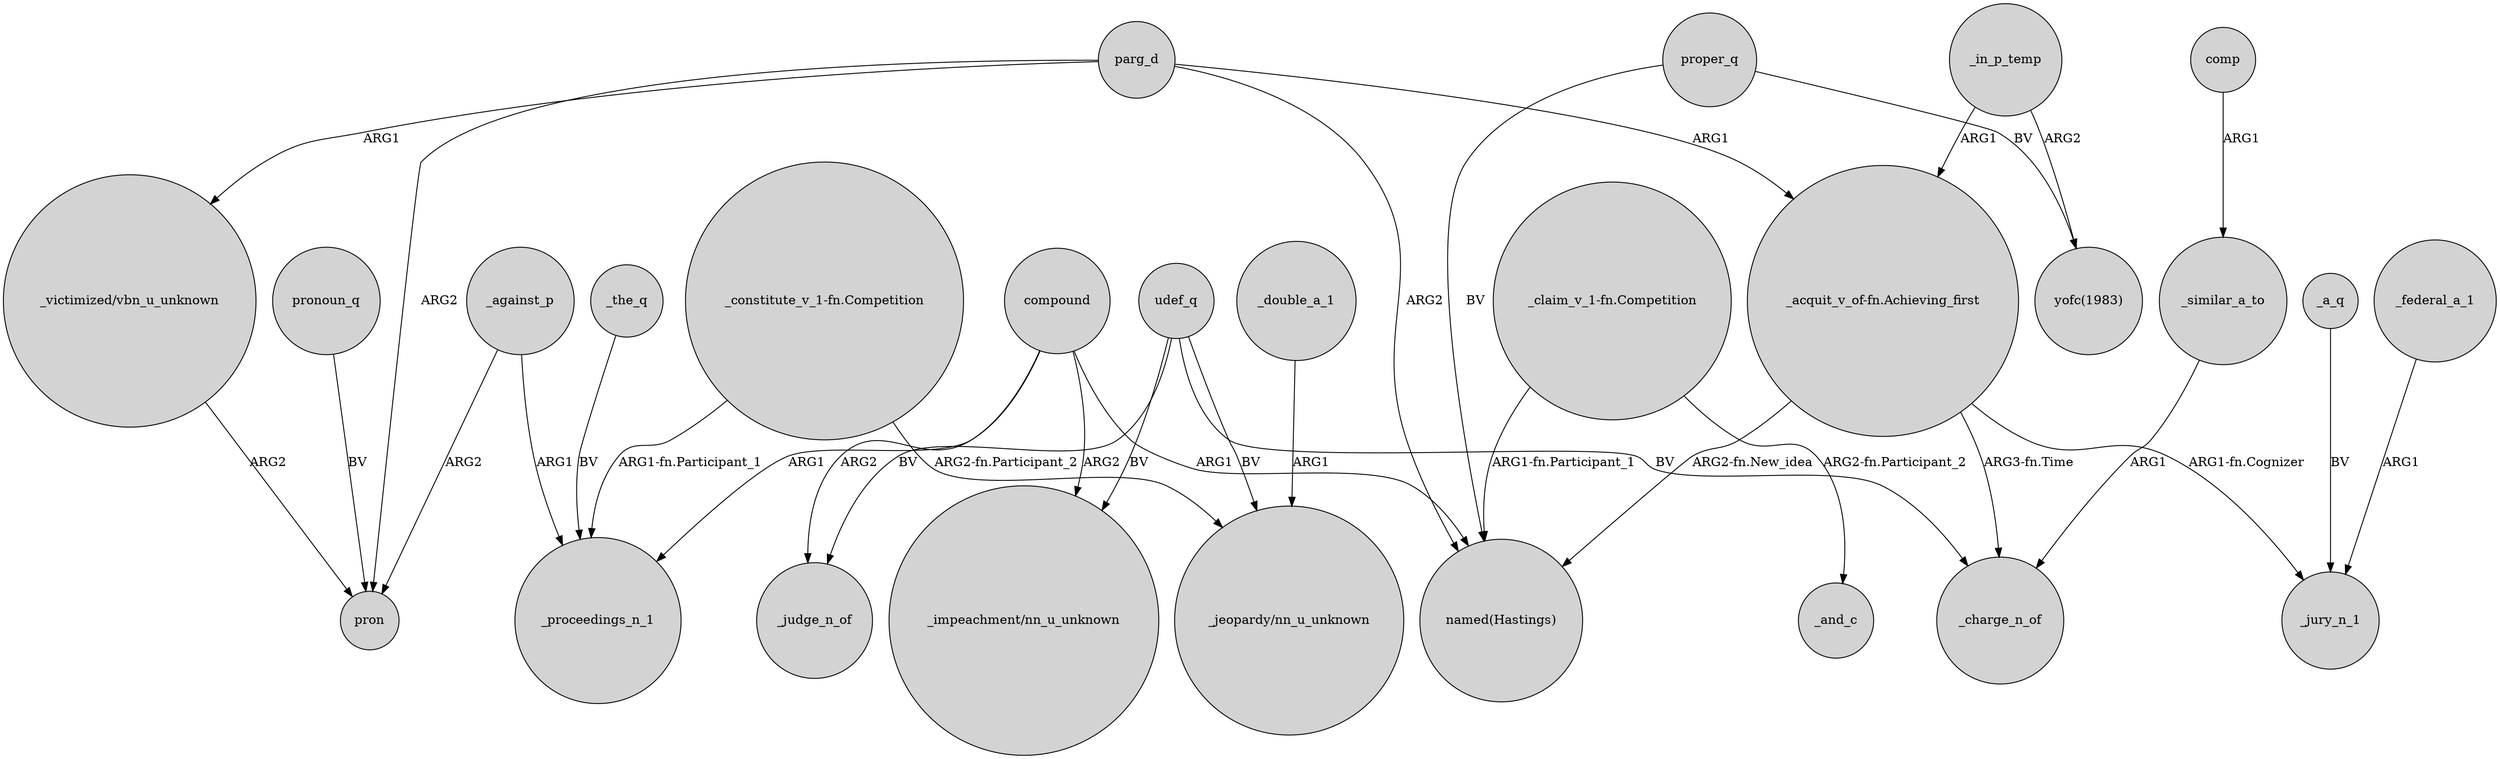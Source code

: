 digraph {
	node [shape=circle style=filled]
	compound -> _proceedings_n_1 [label=ARG1]
	parg_d -> "_victimized/vbn_u_unknown" [label=ARG1]
	"_claim_v_1-fn.Competition" -> "named(Hastings)" [label="ARG1-fn.Participant_1"]
	_similar_a_to -> _charge_n_of [label=ARG1]
	_against_p -> _proceedings_n_1 [label=ARG1]
	_in_p_temp -> "_acquit_v_of-fn.Achieving_first" [label=ARG1]
	udef_q -> "_impeachment/nn_u_unknown" [label=BV]
	"_claim_v_1-fn.Competition" -> _and_c [label="ARG2-fn.Participant_2"]
	_the_q -> _proceedings_n_1 [label=BV]
	_a_q -> _jury_n_1 [label=BV]
	parg_d -> pron [label=ARG2]
	"_acquit_v_of-fn.Achieving_first" -> "named(Hastings)" [label="ARG2-fn.New_idea"]
	udef_q -> "_jeopardy/nn_u_unknown" [label=BV]
	compound -> "_impeachment/nn_u_unknown" [label=ARG2]
	proper_q -> "named(Hastings)" [label=BV]
	"_acquit_v_of-fn.Achieving_first" -> _charge_n_of [label="ARG3-fn.Time"]
	udef_q -> _judge_n_of [label=BV]
	parg_d -> "named(Hastings)" [label=ARG2]
	_in_p_temp -> "yofc(1983)" [label=ARG2]
	comp -> _similar_a_to [label=ARG1]
	pronoun_q -> pron [label=BV]
	_federal_a_1 -> _jury_n_1 [label=ARG1]
	udef_q -> _charge_n_of [label=BV]
	"_constitute_v_1-fn.Competition" -> _proceedings_n_1 [label="ARG1-fn.Participant_1"]
	"_constitute_v_1-fn.Competition" -> "_jeopardy/nn_u_unknown" [label="ARG2-fn.Participant_2"]
	"_acquit_v_of-fn.Achieving_first" -> _jury_n_1 [label="ARG1-fn.Cognizer"]
	_double_a_1 -> "_jeopardy/nn_u_unknown" [label=ARG1]
	parg_d -> "_acquit_v_of-fn.Achieving_first" [label=ARG1]
	"_victimized/vbn_u_unknown" -> pron [label=ARG2]
	compound -> "named(Hastings)" [label=ARG1]
	_against_p -> pron [label=ARG2]
	proper_q -> "yofc(1983)" [label=BV]
	compound -> _judge_n_of [label=ARG2]
}
